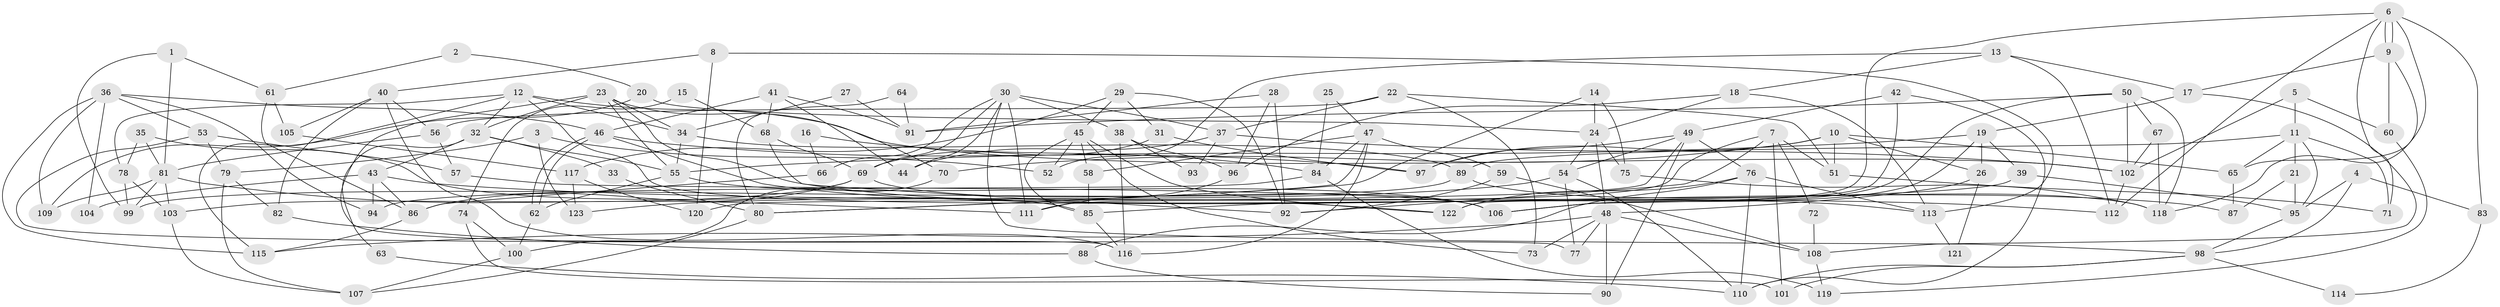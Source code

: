 // coarse degree distribution, {5: 0.1836734693877551, 4: 0.3469387755102041, 3: 0.16326530612244897, 6: 0.061224489795918366, 2: 0.04081632653061224, 7: 0.061224489795918366, 9: 0.02040816326530612, 11: 0.02040816326530612, 13: 0.02040816326530612, 10: 0.04081632653061224, 12: 0.02040816326530612, 1: 0.02040816326530612}
// Generated by graph-tools (version 1.1) at 2025/52/03/04/25 21:52:06]
// undirected, 123 vertices, 246 edges
graph export_dot {
graph [start="1"]
  node [color=gray90,style=filled];
  1;
  2;
  3;
  4;
  5;
  6;
  7;
  8;
  9;
  10;
  11;
  12;
  13;
  14;
  15;
  16;
  17;
  18;
  19;
  20;
  21;
  22;
  23;
  24;
  25;
  26;
  27;
  28;
  29;
  30;
  31;
  32;
  33;
  34;
  35;
  36;
  37;
  38;
  39;
  40;
  41;
  42;
  43;
  44;
  45;
  46;
  47;
  48;
  49;
  50;
  51;
  52;
  53;
  54;
  55;
  56;
  57;
  58;
  59;
  60;
  61;
  62;
  63;
  64;
  65;
  66;
  67;
  68;
  69;
  70;
  71;
  72;
  73;
  74;
  75;
  76;
  77;
  78;
  79;
  80;
  81;
  82;
  83;
  84;
  85;
  86;
  87;
  88;
  89;
  90;
  91;
  92;
  93;
  94;
  95;
  96;
  97;
  98;
  99;
  100;
  101;
  102;
  103;
  104;
  105;
  106;
  107;
  108;
  109;
  110;
  111;
  112;
  113;
  114;
  115;
  116;
  117;
  118;
  119;
  120;
  121;
  122;
  123;
  1 -- 99;
  1 -- 81;
  1 -- 61;
  2 -- 20;
  2 -- 61;
  3 -- 123;
  3 -- 52;
  3 -- 79;
  4 -- 98;
  4 -- 95;
  4 -- 83;
  5 -- 102;
  5 -- 11;
  5 -- 60;
  6 -- 9;
  6 -- 9;
  6 -- 65;
  6 -- 71;
  6 -- 83;
  6 -- 112;
  6 -- 122;
  7 -- 51;
  7 -- 111;
  7 -- 72;
  7 -- 92;
  7 -- 101;
  8 -- 40;
  8 -- 113;
  8 -- 120;
  9 -- 60;
  9 -- 17;
  9 -- 118;
  10 -- 51;
  10 -- 65;
  10 -- 26;
  10 -- 70;
  10 -- 97;
  11 -- 95;
  11 -- 89;
  11 -- 21;
  11 -- 65;
  11 -- 71;
  12 -- 32;
  12 -- 122;
  12 -- 34;
  12 -- 78;
  12 -- 102;
  12 -- 115;
  13 -- 112;
  13 -- 17;
  13 -- 18;
  13 -- 52;
  14 -- 24;
  14 -- 75;
  14 -- 80;
  15 -- 68;
  15 -- 74;
  16 -- 66;
  16 -- 84;
  17 -- 108;
  17 -- 19;
  18 -- 24;
  18 -- 96;
  18 -- 113;
  19 -- 106;
  19 -- 26;
  19 -- 39;
  19 -- 55;
  20 -- 109;
  20 -- 24;
  21 -- 95;
  21 -- 87;
  22 -- 37;
  22 -- 73;
  22 -- 51;
  22 -- 56;
  23 -- 34;
  23 -- 55;
  23 -- 32;
  23 -- 70;
  23 -- 87;
  23 -- 116;
  24 -- 54;
  24 -- 48;
  24 -- 75;
  25 -- 47;
  25 -- 84;
  26 -- 48;
  26 -- 121;
  27 -- 91;
  27 -- 34;
  28 -- 96;
  28 -- 91;
  28 -- 92;
  29 -- 117;
  29 -- 92;
  29 -- 31;
  29 -- 45;
  30 -- 37;
  30 -- 111;
  30 -- 38;
  30 -- 44;
  30 -- 66;
  30 -- 69;
  30 -- 98;
  31 -- 97;
  31 -- 69;
  32 -- 55;
  32 -- 33;
  32 -- 43;
  32 -- 63;
  33 -- 80;
  34 -- 55;
  34 -- 89;
  35 -- 78;
  35 -- 81;
  35 -- 85;
  36 -- 115;
  36 -- 46;
  36 -- 53;
  36 -- 94;
  36 -- 104;
  36 -- 109;
  37 -- 102;
  37 -- 44;
  37 -- 93;
  38 -- 116;
  38 -- 93;
  38 -- 96;
  39 -- 85;
  39 -- 95;
  40 -- 56;
  40 -- 116;
  40 -- 82;
  40 -- 105;
  41 -- 46;
  41 -- 68;
  41 -- 44;
  41 -- 91;
  42 -- 106;
  42 -- 110;
  42 -- 49;
  43 -- 112;
  43 -- 86;
  43 -- 94;
  43 -- 104;
  45 -- 85;
  45 -- 52;
  45 -- 58;
  45 -- 73;
  45 -- 122;
  46 -- 62;
  46 -- 62;
  46 -- 97;
  46 -- 113;
  47 -- 80;
  47 -- 116;
  47 -- 58;
  47 -- 59;
  47 -- 84;
  48 -- 115;
  48 -- 73;
  48 -- 77;
  48 -- 90;
  48 -- 108;
  49 -- 76;
  49 -- 54;
  49 -- 90;
  49 -- 97;
  49 -- 120;
  50 -- 106;
  50 -- 102;
  50 -- 67;
  50 -- 91;
  50 -- 118;
  51 -- 71;
  53 -- 79;
  53 -- 57;
  53 -- 77;
  54 -- 77;
  54 -- 110;
  54 -- 123;
  55 -- 62;
  55 -- 106;
  56 -- 57;
  56 -- 81;
  57 -- 106;
  58 -- 85;
  59 -- 92;
  59 -- 108;
  60 -- 119;
  61 -- 86;
  61 -- 105;
  62 -- 100;
  63 -- 110;
  64 -- 80;
  64 -- 91;
  65 -- 87;
  66 -- 86;
  67 -- 118;
  67 -- 102;
  68 -- 92;
  68 -- 69;
  69 -- 86;
  69 -- 103;
  69 -- 106;
  70 -- 100;
  72 -- 108;
  74 -- 100;
  74 -- 101;
  75 -- 118;
  76 -- 113;
  76 -- 122;
  76 -- 88;
  76 -- 110;
  78 -- 103;
  78 -- 99;
  79 -- 82;
  79 -- 107;
  80 -- 107;
  81 -- 99;
  81 -- 103;
  81 -- 109;
  81 -- 111;
  82 -- 88;
  83 -- 114;
  84 -- 94;
  84 -- 119;
  85 -- 116;
  86 -- 115;
  88 -- 90;
  89 -- 118;
  89 -- 99;
  95 -- 98;
  96 -- 111;
  98 -- 110;
  98 -- 101;
  98 -- 114;
  100 -- 107;
  102 -- 112;
  103 -- 107;
  105 -- 117;
  108 -- 119;
  113 -- 121;
  117 -- 120;
  117 -- 123;
}
